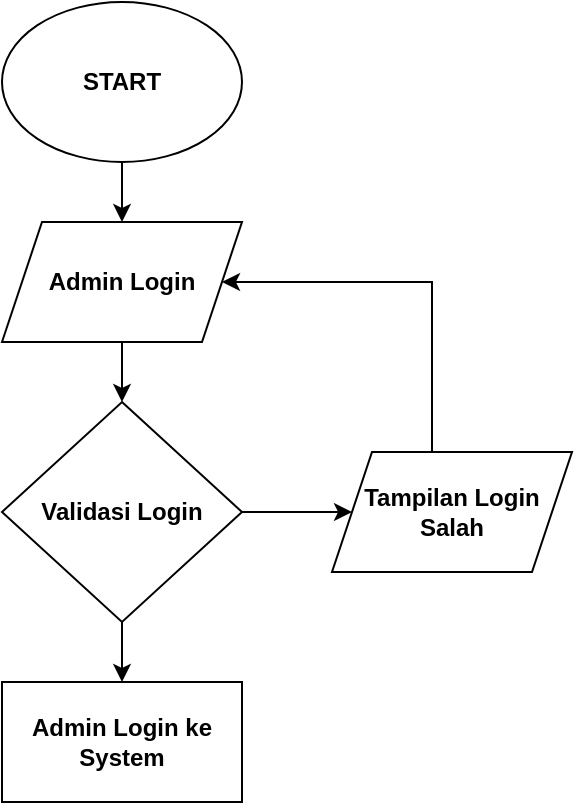 <mxfile version="24.6.4" type="device">
  <diagram name="Page-1" id="ARX-vvY_IHmNKR0kHpmq">
    <mxGraphModel dx="1434" dy="784" grid="1" gridSize="10" guides="1" tooltips="1" connect="1" arrows="1" fold="1" page="1" pageScale="1" pageWidth="850" pageHeight="1100" math="0" shadow="0">
      <root>
        <mxCell id="0" />
        <mxCell id="1" parent="0" />
        <mxCell id="O9yWYDqMrkL7J5tUoys5-7" style="edgeStyle=orthogonalEdgeStyle;rounded=0;orthogonalLoop=1;jettySize=auto;html=1;" edge="1" parent="1" source="O9yWYDqMrkL7J5tUoys5-3" target="O9yWYDqMrkL7J5tUoys5-5">
          <mxGeometry relative="1" as="geometry" />
        </mxCell>
        <mxCell id="O9yWYDqMrkL7J5tUoys5-3" value="&lt;b&gt;START&lt;/b&gt;" style="ellipse;whiteSpace=wrap;html=1;" vertex="1" parent="1">
          <mxGeometry x="365" y="30" width="120" height="80" as="geometry" />
        </mxCell>
        <mxCell id="O9yWYDqMrkL7J5tUoys5-8" style="edgeStyle=orthogonalEdgeStyle;rounded=0;orthogonalLoop=1;jettySize=auto;html=1;entryX=0.5;entryY=0;entryDx=0;entryDy=0;" edge="1" parent="1" source="O9yWYDqMrkL7J5tUoys5-5" target="O9yWYDqMrkL7J5tUoys5-6">
          <mxGeometry relative="1" as="geometry" />
        </mxCell>
        <mxCell id="O9yWYDqMrkL7J5tUoys5-5" value="&lt;b&gt;Admin Login&lt;/b&gt;" style="shape=parallelogram;perimeter=parallelogramPerimeter;whiteSpace=wrap;html=1;fixedSize=1;" vertex="1" parent="1">
          <mxGeometry x="365" y="140" width="120" height="60" as="geometry" />
        </mxCell>
        <mxCell id="O9yWYDqMrkL7J5tUoys5-10" style="edgeStyle=orthogonalEdgeStyle;rounded=0;orthogonalLoop=1;jettySize=auto;html=1;entryX=0;entryY=0.5;entryDx=0;entryDy=0;" edge="1" parent="1" source="O9yWYDqMrkL7J5tUoys5-6" target="O9yWYDqMrkL7J5tUoys5-9">
          <mxGeometry relative="1" as="geometry" />
        </mxCell>
        <mxCell id="O9yWYDqMrkL7J5tUoys5-13" style="edgeStyle=orthogonalEdgeStyle;rounded=0;orthogonalLoop=1;jettySize=auto;html=1;" edge="1" parent="1" source="O9yWYDqMrkL7J5tUoys5-6" target="O9yWYDqMrkL7J5tUoys5-12">
          <mxGeometry relative="1" as="geometry" />
        </mxCell>
        <mxCell id="O9yWYDqMrkL7J5tUoys5-6" value="&lt;b&gt;Validasi Login&lt;/b&gt;" style="rhombus;whiteSpace=wrap;html=1;" vertex="1" parent="1">
          <mxGeometry x="365" y="230" width="120" height="110" as="geometry" />
        </mxCell>
        <mxCell id="O9yWYDqMrkL7J5tUoys5-11" style="edgeStyle=orthogonalEdgeStyle;rounded=0;orthogonalLoop=1;jettySize=auto;html=1;entryX=1;entryY=0.5;entryDx=0;entryDy=0;" edge="1" parent="1" source="O9yWYDqMrkL7J5tUoys5-9" target="O9yWYDqMrkL7J5tUoys5-5">
          <mxGeometry relative="1" as="geometry">
            <Array as="points">
              <mxPoint x="580" y="170" />
            </Array>
          </mxGeometry>
        </mxCell>
        <mxCell id="O9yWYDqMrkL7J5tUoys5-9" value="&lt;b&gt;Tampilan Login Salah&lt;/b&gt;" style="shape=parallelogram;perimeter=parallelogramPerimeter;whiteSpace=wrap;html=1;fixedSize=1;" vertex="1" parent="1">
          <mxGeometry x="530" y="255" width="120" height="60" as="geometry" />
        </mxCell>
        <mxCell id="O9yWYDqMrkL7J5tUoys5-12" value="&lt;b&gt;Admin Login ke System&lt;/b&gt;" style="rounded=0;whiteSpace=wrap;html=1;" vertex="1" parent="1">
          <mxGeometry x="365" y="370" width="120" height="60" as="geometry" />
        </mxCell>
      </root>
    </mxGraphModel>
  </diagram>
</mxfile>
